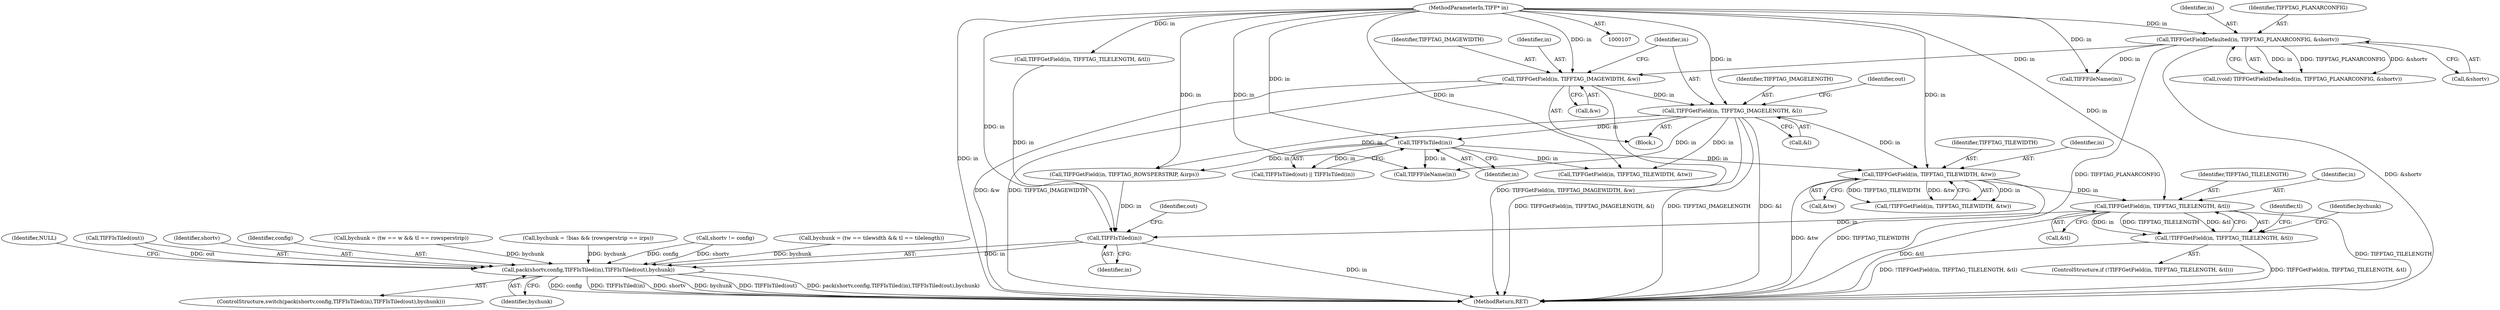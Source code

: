 digraph "0_libtiff_5c080298d59efa53264d7248bbe3a04660db6ef7_1@pointer" {
"1000212" [label="(Call,TIFFGetField(in, TIFFTAG_TILELENGTH, &tl))"];
"1000202" [label="(Call,TIFFGetField(in, TIFFTAG_TILEWIDTH, &tw))"];
"1000151" [label="(Call,TIFFGetField(in, TIFFTAG_IMAGELENGTH, &l))"];
"1000146" [label="(Call,TIFFGetField(in, TIFFTAG_IMAGEWIDTH, &w))"];
"1000121" [label="(Call,TIFFGetFieldDefaulted(in, TIFFTAG_PLANARCONFIG, &shortv))"];
"1000108" [label="(MethodParameterIn,TIFF* in)"];
"1000161" [label="(Call,TIFFIsTiled(in))"];
"1000211" [label="(Call,!TIFFGetField(in, TIFFTAG_TILELENGTH, &tl))"];
"1000254" [label="(Call,TIFFIsTiled(in))"];
"1000251" [label="(Call,pack(shortv,config,TIFFIsTiled(in),TIFFIsTiled(out),bychunk))"];
"1000204" [label="(Identifier,TIFFTAG_TILEWIDTH)"];
"1000124" [label="(Call,&shortv)"];
"1000252" [label="(Identifier,shortv)"];
"1000250" [label="(ControlStructure,switch(pack(shortv,config,TIFFIsTiled(in),TIFFIsTiled(out),bychunk)))"];
"1000214" [label="(Identifier,TIFFTAG_TILELENGTH)"];
"1000171" [label="(Call,TIFFGetField(in, TIFFTAG_ROWSPERSTRIP, &irps))"];
"1000149" [label="(Call,&w)"];
"1000121" [label="(Call,TIFFGetFieldDefaulted(in, TIFFTAG_PLANARCONFIG, &shortv))"];
"1000151" [label="(Call,TIFFGetField(in, TIFFTAG_IMAGELENGTH, &l))"];
"1000211" [label="(Call,!TIFFGetField(in, TIFFTAG_TILELENGTH, &tl))"];
"1000201" [label="(Call,!TIFFGetField(in, TIFFTAG_TILEWIDTH, &tw))"];
"1000146" [label="(Call,TIFFGetField(in, TIFFTAG_IMAGEWIDTH, &w))"];
"1000153" [label="(Identifier,TIFFTAG_IMAGELENGTH)"];
"1000202" [label="(Call,TIFFGetField(in, TIFFTAG_TILEWIDTH, &tw))"];
"1000160" [label="(Identifier,out)"];
"1000147" [label="(Identifier,in)"];
"1000162" [label="(Identifier,in)"];
"1000253" [label="(Identifier,config)"];
"1000213" [label="(Identifier,in)"];
"1000122" [label="(Identifier,in)"];
"1000152" [label="(Identifier,in)"];
"1000254" [label="(Call,TIFFIsTiled(in))"];
"1000241" [label="(Call,bychunk = (tw == w && tl == rowsperstrip))"];
"1000192" [label="(Call,TIFFFileName(in))"];
"1000231" [label="(Call,TIFFGetField(in, TIFFTAG_TILEWIDTH, &tw))"];
"1000300" [label="(MethodReturn,RET)"];
"1000212" [label="(Call,TIFFGetField(in, TIFFTAG_TILELENGTH, &tl))"];
"1000112" [label="(Block,)"];
"1000119" [label="(Call,(void) TIFFGetFieldDefaulted(in, TIFFTAG_PLANARCONFIG, &shortv))"];
"1000210" [label="(ControlStructure,if (!TIFFGetField(in, TIFFTAG_TILELENGTH, &tl)))"];
"1000218" [label="(Identifier,tl)"];
"1000257" [label="(Identifier,out)"];
"1000161" [label="(Call,TIFFIsTiled(in))"];
"1000255" [label="(Identifier,in)"];
"1000176" [label="(Call,bychunk = !bias && (rowsperstrip == irps))"];
"1000221" [label="(Identifier,bychunk)"];
"1000148" [label="(Identifier,TIFFTAG_IMAGEWIDTH)"];
"1000123" [label="(Identifier,TIFFTAG_PLANARCONFIG)"];
"1000128" [label="(Call,shortv != config)"];
"1000158" [label="(Call,TIFFIsTiled(out) || TIFFIsTiled(in))"];
"1000220" [label="(Call,bychunk = (tw == tilewidth && tl == tilelength))"];
"1000299" [label="(Identifier,NULL)"];
"1000256" [label="(Call,TIFFIsTiled(out))"];
"1000154" [label="(Call,&l)"];
"1000108" [label="(MethodParameterIn,TIFF* in)"];
"1000215" [label="(Call,&tl)"];
"1000142" [label="(Call,TIFFFileName(in))"];
"1000236" [label="(Call,TIFFGetField(in, TIFFTAG_TILELENGTH, &tl))"];
"1000258" [label="(Identifier,bychunk)"];
"1000205" [label="(Call,&tw)"];
"1000203" [label="(Identifier,in)"];
"1000251" [label="(Call,pack(shortv,config,TIFFIsTiled(in),TIFFIsTiled(out),bychunk))"];
"1000212" -> "1000211"  [label="AST: "];
"1000212" -> "1000215"  [label="CFG: "];
"1000213" -> "1000212"  [label="AST: "];
"1000214" -> "1000212"  [label="AST: "];
"1000215" -> "1000212"  [label="AST: "];
"1000211" -> "1000212"  [label="CFG: "];
"1000212" -> "1000300"  [label="DDG: TIFFTAG_TILELENGTH"];
"1000212" -> "1000300"  [label="DDG: &tl"];
"1000212" -> "1000211"  [label="DDG: in"];
"1000212" -> "1000211"  [label="DDG: TIFFTAG_TILELENGTH"];
"1000212" -> "1000211"  [label="DDG: &tl"];
"1000202" -> "1000212"  [label="DDG: in"];
"1000108" -> "1000212"  [label="DDG: in"];
"1000212" -> "1000254"  [label="DDG: in"];
"1000202" -> "1000201"  [label="AST: "];
"1000202" -> "1000205"  [label="CFG: "];
"1000203" -> "1000202"  [label="AST: "];
"1000204" -> "1000202"  [label="AST: "];
"1000205" -> "1000202"  [label="AST: "];
"1000201" -> "1000202"  [label="CFG: "];
"1000202" -> "1000300"  [label="DDG: &tw"];
"1000202" -> "1000300"  [label="DDG: TIFFTAG_TILEWIDTH"];
"1000202" -> "1000201"  [label="DDG: in"];
"1000202" -> "1000201"  [label="DDG: TIFFTAG_TILEWIDTH"];
"1000202" -> "1000201"  [label="DDG: &tw"];
"1000151" -> "1000202"  [label="DDG: in"];
"1000161" -> "1000202"  [label="DDG: in"];
"1000108" -> "1000202"  [label="DDG: in"];
"1000151" -> "1000112"  [label="AST: "];
"1000151" -> "1000154"  [label="CFG: "];
"1000152" -> "1000151"  [label="AST: "];
"1000153" -> "1000151"  [label="AST: "];
"1000154" -> "1000151"  [label="AST: "];
"1000160" -> "1000151"  [label="CFG: "];
"1000151" -> "1000300"  [label="DDG: TIFFGetField(in, TIFFTAG_IMAGELENGTH, &l)"];
"1000151" -> "1000300"  [label="DDG: TIFFTAG_IMAGELENGTH"];
"1000151" -> "1000300"  [label="DDG: &l"];
"1000146" -> "1000151"  [label="DDG: in"];
"1000108" -> "1000151"  [label="DDG: in"];
"1000151" -> "1000161"  [label="DDG: in"];
"1000151" -> "1000171"  [label="DDG: in"];
"1000151" -> "1000192"  [label="DDG: in"];
"1000151" -> "1000231"  [label="DDG: in"];
"1000146" -> "1000112"  [label="AST: "];
"1000146" -> "1000149"  [label="CFG: "];
"1000147" -> "1000146"  [label="AST: "];
"1000148" -> "1000146"  [label="AST: "];
"1000149" -> "1000146"  [label="AST: "];
"1000152" -> "1000146"  [label="CFG: "];
"1000146" -> "1000300"  [label="DDG: &w"];
"1000146" -> "1000300"  [label="DDG: TIFFTAG_IMAGEWIDTH"];
"1000146" -> "1000300"  [label="DDG: TIFFGetField(in, TIFFTAG_IMAGEWIDTH, &w)"];
"1000121" -> "1000146"  [label="DDG: in"];
"1000108" -> "1000146"  [label="DDG: in"];
"1000121" -> "1000119"  [label="AST: "];
"1000121" -> "1000124"  [label="CFG: "];
"1000122" -> "1000121"  [label="AST: "];
"1000123" -> "1000121"  [label="AST: "];
"1000124" -> "1000121"  [label="AST: "];
"1000119" -> "1000121"  [label="CFG: "];
"1000121" -> "1000300"  [label="DDG: TIFFTAG_PLANARCONFIG"];
"1000121" -> "1000300"  [label="DDG: &shortv"];
"1000121" -> "1000119"  [label="DDG: in"];
"1000121" -> "1000119"  [label="DDG: TIFFTAG_PLANARCONFIG"];
"1000121" -> "1000119"  [label="DDG: &shortv"];
"1000108" -> "1000121"  [label="DDG: in"];
"1000121" -> "1000142"  [label="DDG: in"];
"1000108" -> "1000107"  [label="AST: "];
"1000108" -> "1000300"  [label="DDG: in"];
"1000108" -> "1000142"  [label="DDG: in"];
"1000108" -> "1000161"  [label="DDG: in"];
"1000108" -> "1000171"  [label="DDG: in"];
"1000108" -> "1000192"  [label="DDG: in"];
"1000108" -> "1000231"  [label="DDG: in"];
"1000108" -> "1000236"  [label="DDG: in"];
"1000108" -> "1000254"  [label="DDG: in"];
"1000161" -> "1000158"  [label="AST: "];
"1000161" -> "1000162"  [label="CFG: "];
"1000162" -> "1000161"  [label="AST: "];
"1000158" -> "1000161"  [label="CFG: "];
"1000161" -> "1000158"  [label="DDG: in"];
"1000161" -> "1000171"  [label="DDG: in"];
"1000161" -> "1000192"  [label="DDG: in"];
"1000161" -> "1000231"  [label="DDG: in"];
"1000211" -> "1000210"  [label="AST: "];
"1000218" -> "1000211"  [label="CFG: "];
"1000221" -> "1000211"  [label="CFG: "];
"1000211" -> "1000300"  [label="DDG: TIFFGetField(in, TIFFTAG_TILELENGTH, &tl)"];
"1000211" -> "1000300"  [label="DDG: !TIFFGetField(in, TIFFTAG_TILELENGTH, &tl)"];
"1000254" -> "1000251"  [label="AST: "];
"1000254" -> "1000255"  [label="CFG: "];
"1000255" -> "1000254"  [label="AST: "];
"1000257" -> "1000254"  [label="CFG: "];
"1000254" -> "1000300"  [label="DDG: in"];
"1000254" -> "1000251"  [label="DDG: in"];
"1000171" -> "1000254"  [label="DDG: in"];
"1000236" -> "1000254"  [label="DDG: in"];
"1000251" -> "1000250"  [label="AST: "];
"1000251" -> "1000258"  [label="CFG: "];
"1000252" -> "1000251"  [label="AST: "];
"1000253" -> "1000251"  [label="AST: "];
"1000256" -> "1000251"  [label="AST: "];
"1000258" -> "1000251"  [label="AST: "];
"1000299" -> "1000251"  [label="CFG: "];
"1000251" -> "1000300"  [label="DDG: pack(shortv,config,TIFFIsTiled(in),TIFFIsTiled(out),bychunk)"];
"1000251" -> "1000300"  [label="DDG: config"];
"1000251" -> "1000300"  [label="DDG: TIFFIsTiled(in)"];
"1000251" -> "1000300"  [label="DDG: shortv"];
"1000251" -> "1000300"  [label="DDG: bychunk"];
"1000251" -> "1000300"  [label="DDG: TIFFIsTiled(out)"];
"1000128" -> "1000251"  [label="DDG: shortv"];
"1000128" -> "1000251"  [label="DDG: config"];
"1000256" -> "1000251"  [label="DDG: out"];
"1000220" -> "1000251"  [label="DDG: bychunk"];
"1000241" -> "1000251"  [label="DDG: bychunk"];
"1000176" -> "1000251"  [label="DDG: bychunk"];
}
